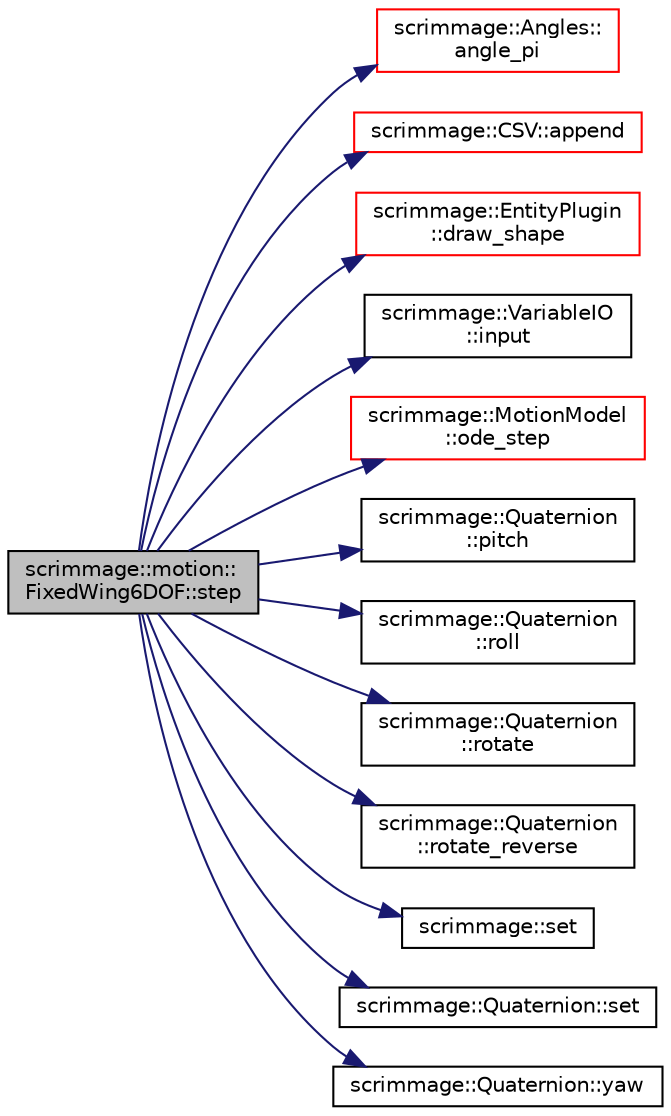 digraph "scrimmage::motion::FixedWing6DOF::step"
{
 // LATEX_PDF_SIZE
  edge [fontname="Helvetica",fontsize="10",labelfontname="Helvetica",labelfontsize="10"];
  node [fontname="Helvetica",fontsize="10",shape=record];
  rankdir="LR";
  Node1 [label="scrimmage::motion::\lFixedWing6DOF::step",height=0.2,width=0.4,color="black", fillcolor="grey75", style="filled", fontcolor="black",tooltip=" "];
  Node1 -> Node2 [color="midnightblue",fontsize="10",style="solid",fontname="Helvetica"];
  Node2 [label="scrimmage::Angles::\langle_pi",height=0.2,width=0.4,color="red", fillcolor="white", style="filled",URL="$classscrimmage_1_1Angles.html#aa3719f4510bb0b853fc17274c32f7f5b",tooltip=" "];
  Node1 -> Node5 [color="midnightblue",fontsize="10",style="solid",fontname="Helvetica"];
  Node5 [label="scrimmage::CSV::append",height=0.2,width=0.4,color="red", fillcolor="white", style="filled",URL="$classscrimmage_1_1CSV.html#a7eae90f44a37b48a68e684aa057c355d",tooltip=" "];
  Node1 -> Node8 [color="midnightblue",fontsize="10",style="solid",fontname="Helvetica"];
  Node8 [label="scrimmage::EntityPlugin\l::draw_shape",height=0.2,width=0.4,color="red", fillcolor="white", style="filled",URL="$classscrimmage_1_1EntityPlugin.html#ab2476217710e16f4965f9c9432726098",tooltip=" "];
  Node1 -> Node10 [color="midnightblue",fontsize="10",style="solid",fontname="Helvetica"];
  Node10 [label="scrimmage::VariableIO\l::input",height=0.2,width=0.4,color="black", fillcolor="white", style="filled",URL="$classscrimmage_1_1VariableIO.html#a33f3e84630b1ba1839f8c9e0f4ecf46c",tooltip=" "];
  Node1 -> Node11 [color="midnightblue",fontsize="10",style="solid",fontname="Helvetica"];
  Node11 [label="scrimmage::MotionModel\l::ode_step",height=0.2,width=0.4,color="red", fillcolor="white", style="filled",URL="$classscrimmage_1_1MotionModel.html#ac517470af8e0f4c6d9a0442f064faa43",tooltip=" "];
  Node1 -> Node13 [color="midnightblue",fontsize="10",style="solid",fontname="Helvetica"];
  Node13 [label="scrimmage::Quaternion\l::pitch",height=0.2,width=0.4,color="black", fillcolor="white", style="filled",URL="$classscrimmage_1_1Quaternion.html#ac74c525d8f2a918e3eb33dce58d8a7dd",tooltip="return euler angle pitch"];
  Node1 -> Node14 [color="midnightblue",fontsize="10",style="solid",fontname="Helvetica"];
  Node14 [label="scrimmage::Quaternion\l::roll",height=0.2,width=0.4,color="black", fillcolor="white", style="filled",URL="$classscrimmage_1_1Quaternion.html#a7f47680c4b89f79743997f4e56ba0f44",tooltip="return euler angle roll"];
  Node1 -> Node15 [color="midnightblue",fontsize="10",style="solid",fontname="Helvetica"];
  Node15 [label="scrimmage::Quaternion\l::rotate",height=0.2,width=0.4,color="black", fillcolor="white", style="filled",URL="$classscrimmage_1_1Quaternion.html#a5bafb37e82046f3b2a8bba87350550b9",tooltip="rotate the input vector around the vec axis by an angle given by RotationAngle(). This can also be us..."];
  Node1 -> Node16 [color="midnightblue",fontsize="10",style="solid",fontname="Helvetica"];
  Node16 [label="scrimmage::Quaternion\l::rotate_reverse",height=0.2,width=0.4,color="black", fillcolor="white", style="filled",URL="$classscrimmage_1_1Quaternion.html#a64b11e90cc434f801da4ff70f4fdbf09",tooltip="rotate the input vector around the vec axis by an angle given by RotationAngle(). This can also be us..."];
  Node1 -> Node17 [color="midnightblue",fontsize="10",style="solid",fontname="Helvetica"];
  Node17 [label="scrimmage::set",height=0.2,width=0.4,color="black", fillcolor="white", style="filled",URL="$namespacescrimmage.html#ac1591b2fb35ea3f61b2e6dcee5a04846",tooltip=" "];
  Node1 -> Node18 [color="midnightblue",fontsize="10",style="solid",fontname="Helvetica"];
  Node18 [label="scrimmage::Quaternion::set",height=0.2,width=0.4,color="black", fillcolor="white", style="filled",URL="$classscrimmage_1_1Quaternion.html#a3e320175db85299e28ff6752f510f80d",tooltip=" "];
  Node1 -> Node19 [color="midnightblue",fontsize="10",style="solid",fontname="Helvetica"];
  Node19 [label="scrimmage::Quaternion::yaw",height=0.2,width=0.4,color="black", fillcolor="white", style="filled",URL="$classscrimmage_1_1Quaternion.html#a569825e4f30d93db2599c4ae0c3d7ec7",tooltip="return euler angle yaw"];
}
